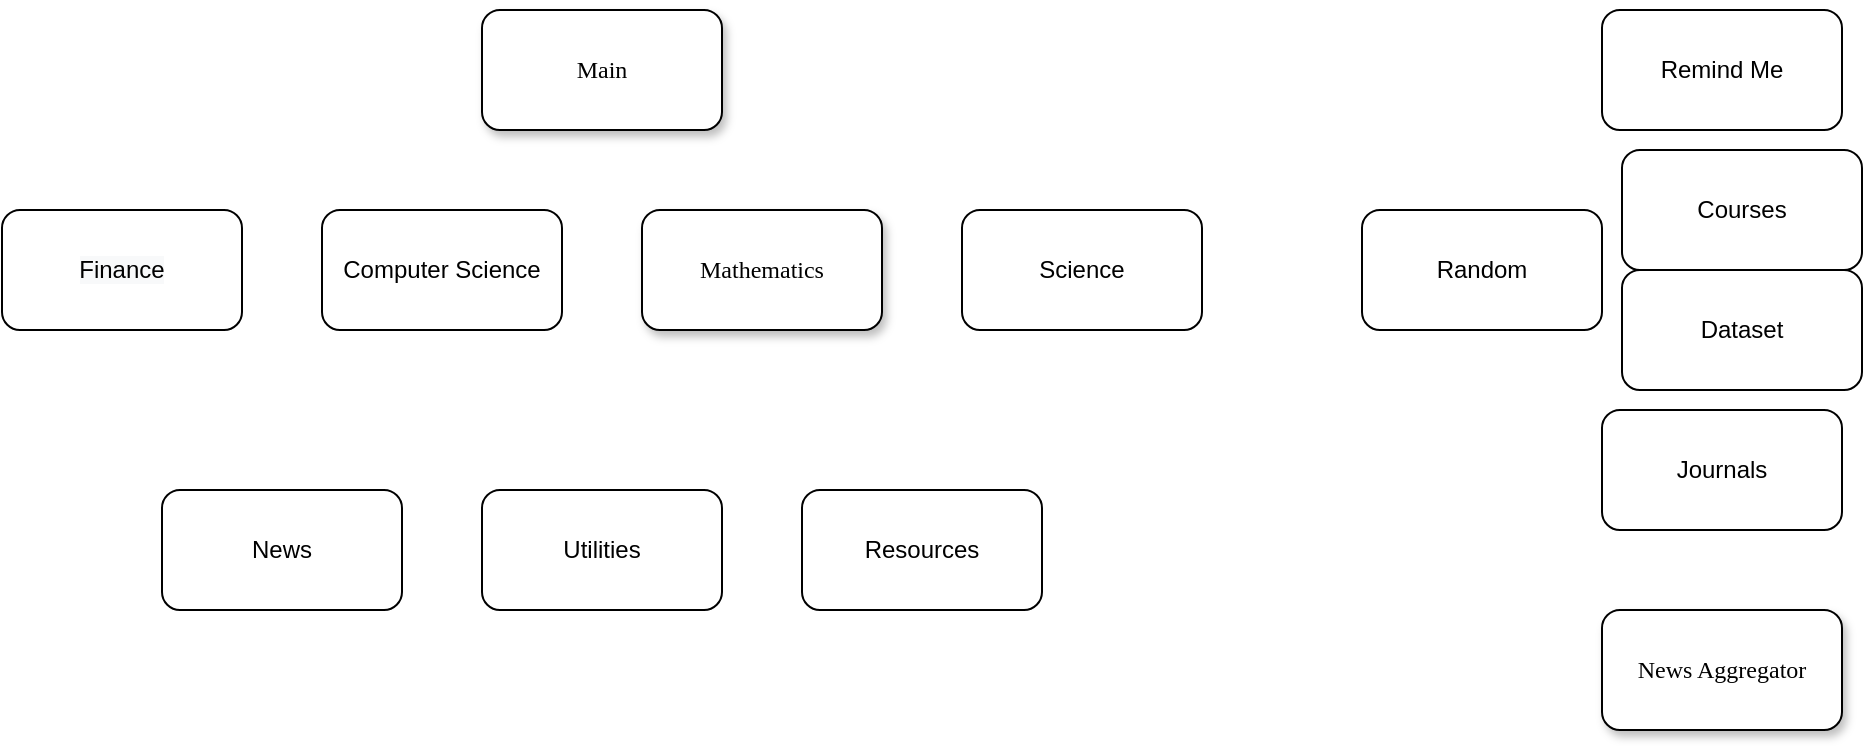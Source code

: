 <mxfile version="13.3.8" type="device"><diagram name="Page-1" id="10a91c8b-09ff-31b1-d368-03940ed4cc9e"><mxGraphModel dx="1422" dy="832" grid="1" gridSize="10" guides="1" tooltips="1" connect="1" arrows="1" fold="1" page="1" pageScale="1" pageWidth="1100" pageHeight="850" background="#ffffff" math="0" shadow="0"><root><mxCell id="0"/><mxCell id="1" parent="0"/><mxCell id="62893188c0fa7362-1" value="Main" style="whiteSpace=wrap;html=1;rounded=1;shadow=1;labelBackgroundColor=none;strokeWidth=1;fontFamily=Verdana;fontSize=12;align=center;" parent="1" vertex="1"><mxGeometry x="320" y="300" width="120" height="60" as="geometry"/></mxCell><mxCell id="62893188c0fa7362-2" value="&lt;span&gt;News Aggregator&lt;/span&gt;" style="whiteSpace=wrap;html=1;rounded=1;shadow=1;labelBackgroundColor=none;strokeWidth=1;fontFamily=Verdana;fontSize=12;align=center;" parent="1" vertex="1"><mxGeometry x="880" y="600" width="120" height="60" as="geometry"/></mxCell><mxCell id="62893188c0fa7362-3" value="&lt;span&gt;Mathematics&lt;/span&gt;" style="whiteSpace=wrap;html=1;rounded=1;shadow=1;labelBackgroundColor=none;strokeWidth=1;fontFamily=Verdana;fontSize=12;align=center;" parent="1" vertex="1"><mxGeometry x="400" y="400" width="120" height="60" as="geometry"/></mxCell><mxCell id="BRP0vq7LEVVX1VQtlHZB-1" value="Science" style="rounded=1;whiteSpace=wrap;html=1;" vertex="1" parent="1"><mxGeometry x="560" y="400" width="120" height="60" as="geometry"/></mxCell><mxCell id="BRP0vq7LEVVX1VQtlHZB-2" value="Computer Science" style="rounded=1;whiteSpace=wrap;html=1;" vertex="1" parent="1"><mxGeometry x="240" y="400" width="120" height="60" as="geometry"/></mxCell><mxCell id="BRP0vq7LEVVX1VQtlHZB-4" value="Remind Me" style="rounded=1;whiteSpace=wrap;html=1;" vertex="1" parent="1"><mxGeometry x="880" y="300" width="120" height="60" as="geometry"/></mxCell><mxCell id="BRP0vq7LEVVX1VQtlHZB-7" value="Journals" style="rounded=1;whiteSpace=wrap;html=1;" vertex="1" parent="1"><mxGeometry x="880" y="500" width="120" height="60" as="geometry"/></mxCell><mxCell id="BRP0vq7LEVVX1VQtlHZB-8" value="&#10;&#10;&lt;span style=&quot;color: rgb(0, 0, 0); font-family: helvetica; font-size: 12px; font-style: normal; font-weight: 400; letter-spacing: normal; text-align: center; text-indent: 0px; text-transform: none; word-spacing: 0px; background-color: rgb(248, 249, 250); display: inline; float: none;&quot;&gt;Finance&lt;/span&gt;&#10;&#10;" style="rounded=1;whiteSpace=wrap;html=1;" vertex="1" parent="1"><mxGeometry x="80" y="400" width="120" height="60" as="geometry"/></mxCell><mxCell id="BRP0vq7LEVVX1VQtlHZB-9" value="Random" style="rounded=1;whiteSpace=wrap;html=1;" vertex="1" parent="1"><mxGeometry x="760" y="400" width="120" height="60" as="geometry"/></mxCell><mxCell id="BRP0vq7LEVVX1VQtlHZB-10" value="Dataset" style="rounded=1;whiteSpace=wrap;html=1;" vertex="1" parent="1"><mxGeometry x="890" y="430" width="120" height="60" as="geometry"/></mxCell><mxCell id="BRP0vq7LEVVX1VQtlHZB-11" value="Courses" style="rounded=1;whiteSpace=wrap;html=1;" vertex="1" parent="1"><mxGeometry x="890" y="370" width="120" height="60" as="geometry"/></mxCell><mxCell id="BRP0vq7LEVVX1VQtlHZB-12" value="Resources" style="rounded=1;whiteSpace=wrap;html=1;" vertex="1" parent="1"><mxGeometry x="480" y="540" width="120" height="60" as="geometry"/></mxCell><mxCell id="BRP0vq7LEVVX1VQtlHZB-13" value="News" style="rounded=1;whiteSpace=wrap;html=1;" vertex="1" parent="1"><mxGeometry x="160" y="540" width="120" height="60" as="geometry"/></mxCell><mxCell id="BRP0vq7LEVVX1VQtlHZB-14" value="Utilities" style="rounded=1;whiteSpace=wrap;html=1;" vertex="1" parent="1"><mxGeometry x="320" y="540" width="120" height="60" as="geometry"/></mxCell></root></mxGraphModel></diagram></mxfile>